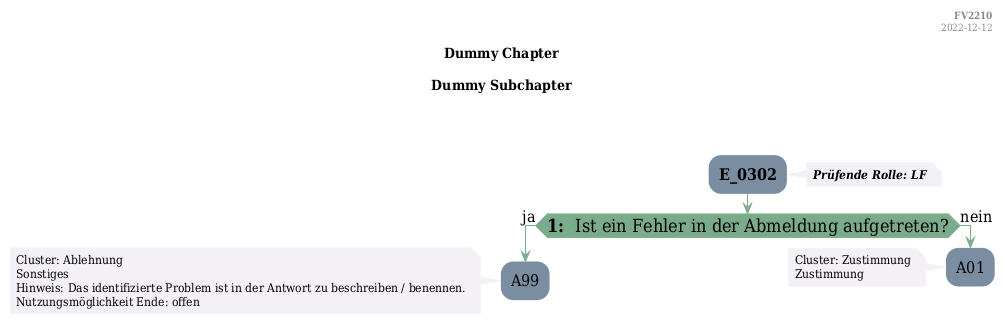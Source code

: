 @startuml
skinparam Shadowing false
skinparam NoteBorderColor #f3f1f6
skinparam NoteBackgroundColor #f3f1f6
skinparam NoteFontSize 12
skinparam ActivityBorderColor none
skinparam ActivityBackgroundColor #7a8da1
skinparam ActivityFontSize 16
skinparam ArrowColor #7aab8a
skinparam ArrowFontSize 16
skinparam ActivityDiamondBackgroundColor #7aab8a
skinparam ActivityDiamondBorderColor #7aab8a
skinparam ActivityDiamondFontSize 18
skinparam defaultFontName DejaVu Serif Condensed
skinparam ActivityEndColor #669580

header
<b>FV2210
2022-12-12
endheader

title
Dummy Chapter

Dummy Subchapter



end title
:<b>E_0302</b>;
note right
<b><i>Prüfende Rolle: LF
end note

if (<b>1: </b> Ist ein Fehler in der Abmeldung aufgetreten?) then (ja)
    :A99;
    note left
        Cluster: Ablehnung
        Sonstiges
        Hinweis: Das identifizierte Problem ist in der Antwort zu beschreiben / benennen.
        Nutzungsmöglichkeit Ende: offen
    endnote
    kill;
else (nein)
    :A01;
    note left
        Cluster: Zustimmung
        Zustimmung
    endnote
    kill;
endif

@enduml
